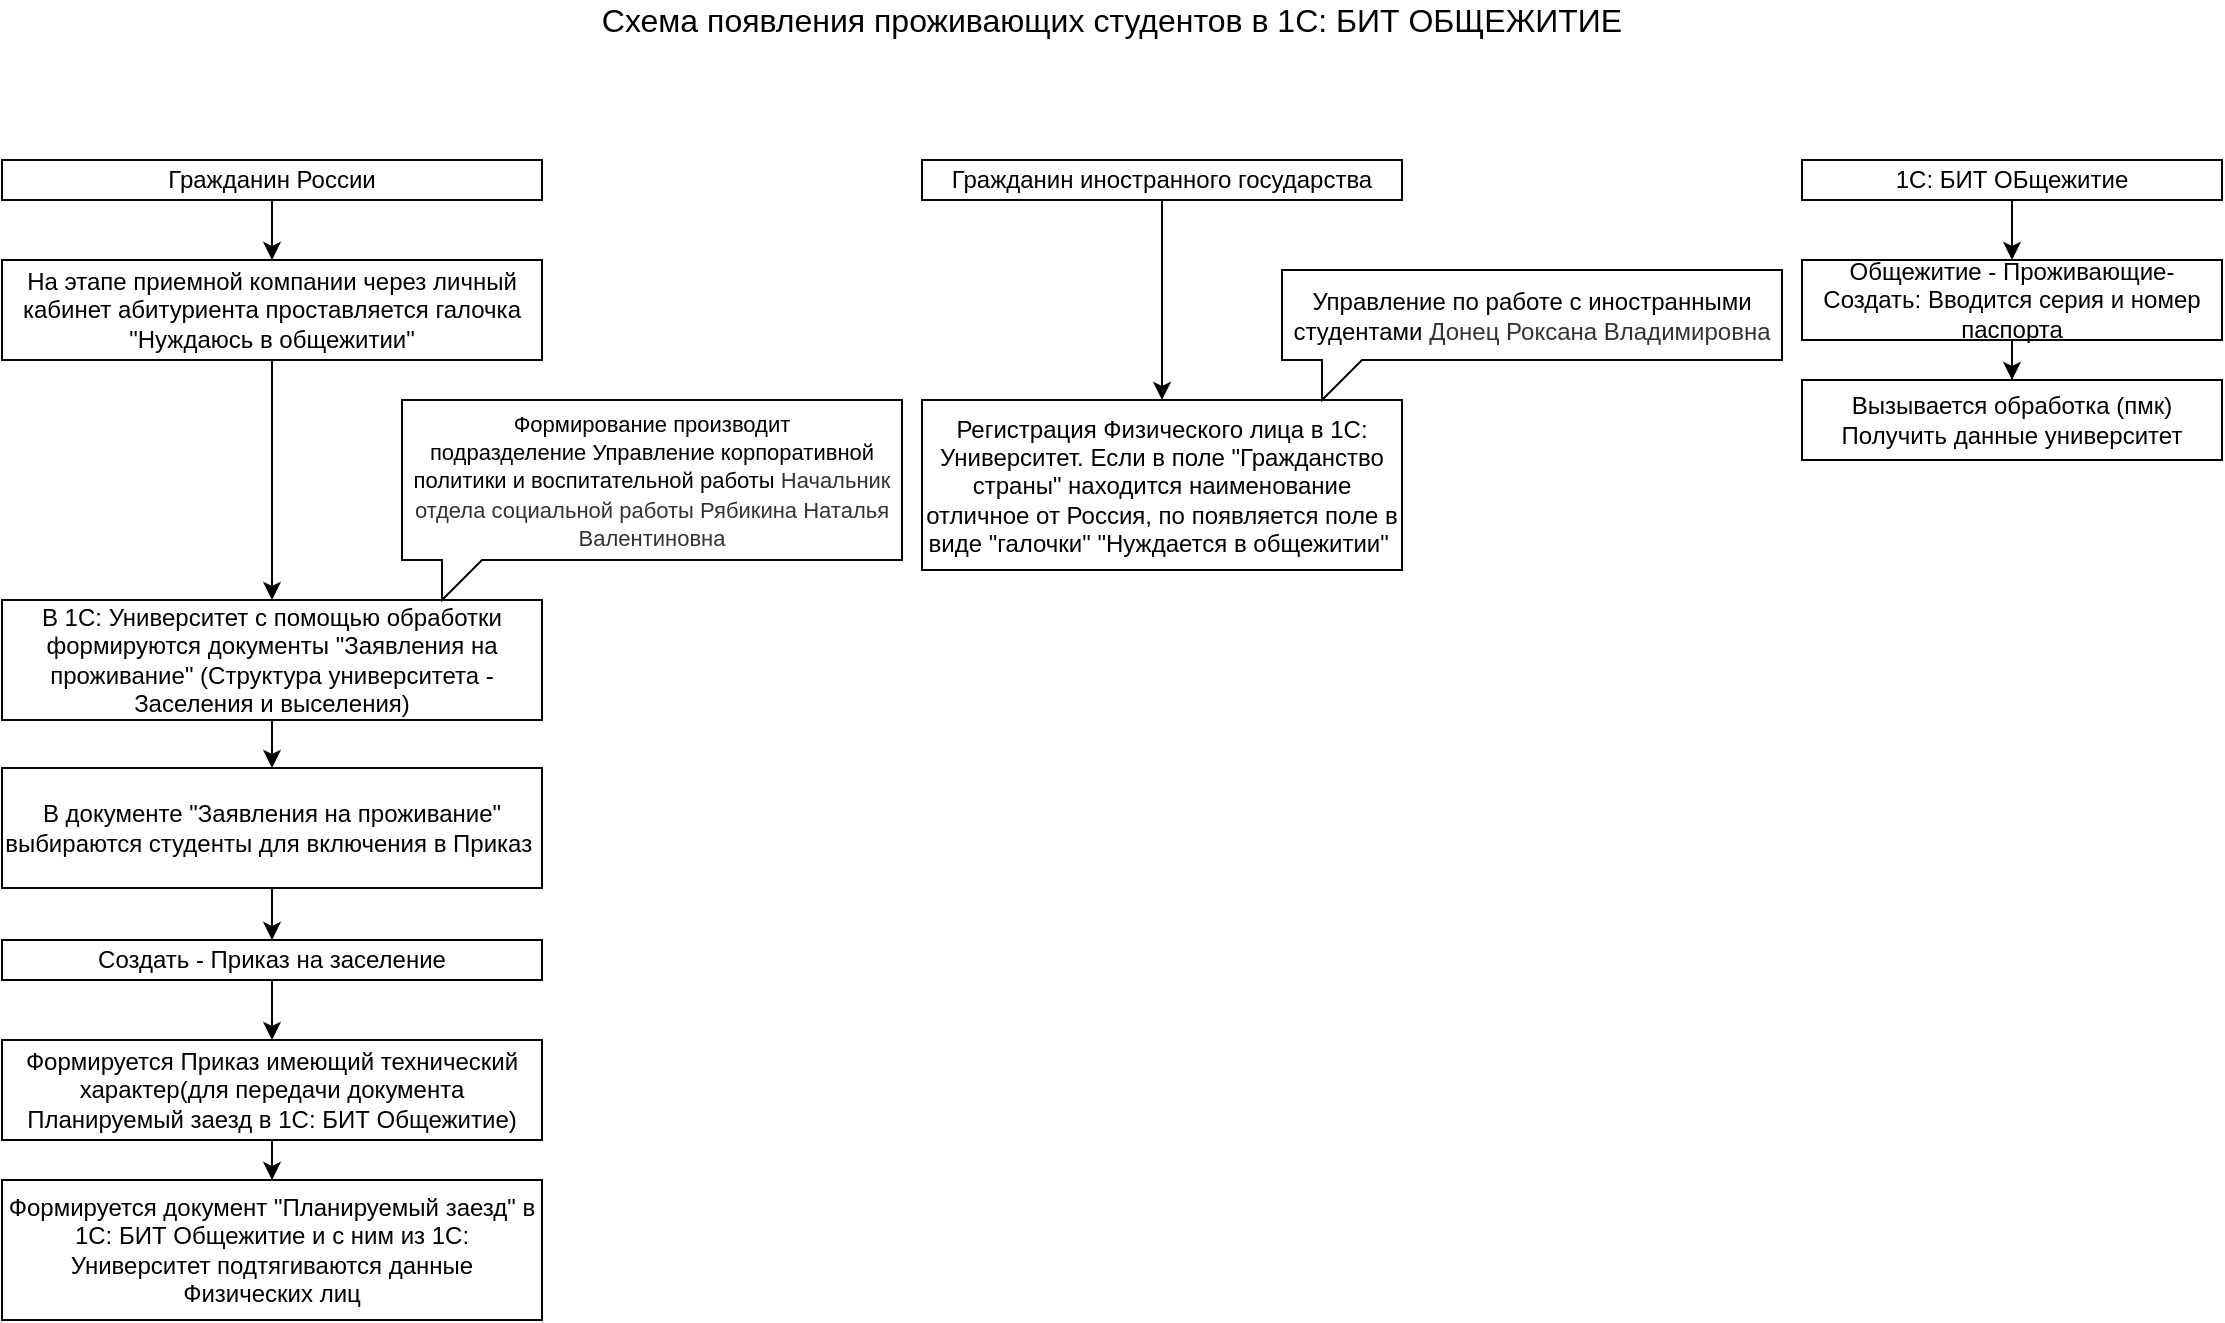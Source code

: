 <mxfile version="13.10.6" type="github">
  <diagram id="9D4_06RuPHcv2f0q0tR7" name="Page-1">
    <mxGraphModel dx="1248" dy="706" grid="1" gridSize="10" guides="1" tooltips="1" connect="1" arrows="1" fold="1" page="1" pageScale="1" pageWidth="1169" pageHeight="827" math="0" shadow="0">
      <root>
        <mxCell id="0" />
        <mxCell id="1" parent="0" />
        <mxCell id="odwM-vzNzOkf9QKxyUFN-6" style="edgeStyle=orthogonalEdgeStyle;rounded=0;orthogonalLoop=1;jettySize=auto;html=1;" edge="1" parent="1" source="odwM-vzNzOkf9QKxyUFN-1" target="odwM-vzNzOkf9QKxyUFN-5">
          <mxGeometry relative="1" as="geometry" />
        </mxCell>
        <mxCell id="odwM-vzNzOkf9QKxyUFN-1" value="Гражданин России" style="rounded=0;whiteSpace=wrap;html=1;" vertex="1" parent="1">
          <mxGeometry x="40" y="80" width="270" height="20" as="geometry" />
        </mxCell>
        <mxCell id="odwM-vzNzOkf9QKxyUFN-2" value="&lt;font style=&quot;font-size: 16px&quot;&gt;Схема появления проживающих студентов в 1С: БИТ ОБЩЕЖИТИЕ&lt;/font&gt;" style="text;html=1;strokeColor=none;fillColor=none;align=center;verticalAlign=middle;whiteSpace=wrap;rounded=0;" vertex="1" parent="1">
          <mxGeometry x="180" width="830" height="20" as="geometry" />
        </mxCell>
        <mxCell id="odwM-vzNzOkf9QKxyUFN-25" style="edgeStyle=orthogonalEdgeStyle;rounded=0;orthogonalLoop=1;jettySize=auto;html=1;" edge="1" parent="1" source="odwM-vzNzOkf9QKxyUFN-3" target="odwM-vzNzOkf9QKxyUFN-22">
          <mxGeometry relative="1" as="geometry" />
        </mxCell>
        <mxCell id="odwM-vzNzOkf9QKxyUFN-3" value="Гражданин иностранного государства" style="rounded=0;whiteSpace=wrap;html=1;" vertex="1" parent="1">
          <mxGeometry x="500" y="80" width="240" height="20" as="geometry" />
        </mxCell>
        <mxCell id="odwM-vzNzOkf9QKxyUFN-28" style="edgeStyle=orthogonalEdgeStyle;rounded=0;orthogonalLoop=1;jettySize=auto;html=1;" edge="1" parent="1" source="odwM-vzNzOkf9QKxyUFN-4" target="odwM-vzNzOkf9QKxyUFN-26">
          <mxGeometry relative="1" as="geometry" />
        </mxCell>
        <mxCell id="odwM-vzNzOkf9QKxyUFN-4" value="1С: БИТ ОБщежитие" style="rounded=0;whiteSpace=wrap;html=1;" vertex="1" parent="1">
          <mxGeometry x="940" y="80" width="210" height="20" as="geometry" />
        </mxCell>
        <mxCell id="odwM-vzNzOkf9QKxyUFN-8" style="edgeStyle=orthogonalEdgeStyle;rounded=0;orthogonalLoop=1;jettySize=auto;html=1;" edge="1" parent="1" source="odwM-vzNzOkf9QKxyUFN-5" target="odwM-vzNzOkf9QKxyUFN-7">
          <mxGeometry relative="1" as="geometry" />
        </mxCell>
        <mxCell id="odwM-vzNzOkf9QKxyUFN-5" value="На этапе приемной компании через личный кабинет абитуриента проставляется галочка &quot;Нуждаюсь в общежитии&quot;" style="rounded=0;whiteSpace=wrap;html=1;" vertex="1" parent="1">
          <mxGeometry x="40" y="130" width="270" height="50" as="geometry" />
        </mxCell>
        <mxCell id="odwM-vzNzOkf9QKxyUFN-15" style="edgeStyle=orthogonalEdgeStyle;rounded=0;orthogonalLoop=1;jettySize=auto;html=1;" edge="1" parent="1" source="odwM-vzNzOkf9QKxyUFN-7" target="odwM-vzNzOkf9QKxyUFN-9">
          <mxGeometry relative="1" as="geometry" />
        </mxCell>
        <mxCell id="odwM-vzNzOkf9QKxyUFN-7" value="В 1С: Университет с помощью обработки формируются документы &quot;Заявления на проживание&quot; (Структура университета - Заселения и выселения)" style="rounded=0;whiteSpace=wrap;html=1;" vertex="1" parent="1">
          <mxGeometry x="40" y="300" width="270" height="60" as="geometry" />
        </mxCell>
        <mxCell id="odwM-vzNzOkf9QKxyUFN-31" style="edgeStyle=orthogonalEdgeStyle;rounded=0;orthogonalLoop=1;jettySize=auto;html=1;" edge="1" parent="1" source="odwM-vzNzOkf9QKxyUFN-9" target="odwM-vzNzOkf9QKxyUFN-30">
          <mxGeometry relative="1" as="geometry" />
        </mxCell>
        <mxCell id="odwM-vzNzOkf9QKxyUFN-9" value="В документе &quot;Заявления на проживание&quot; выбираются студенты для включения в Приказ&amp;nbsp;" style="rounded=0;whiteSpace=wrap;html=1;" vertex="1" parent="1">
          <mxGeometry x="40" y="384" width="270" height="60" as="geometry" />
        </mxCell>
        <mxCell id="odwM-vzNzOkf9QKxyUFN-14" value="&lt;font style=&quot;font-size: 11px&quot;&gt;&lt;font style=&quot;font-size: 11px&quot;&gt;&lt;span style=&quot;background-color: rgb(255 , 255 , 255)&quot;&gt;Формирование производит подразделение&amp;nbsp;&lt;font style=&quot;font-size: 11px&quot;&gt;Управление корпоративной политики и воспитательной работы&lt;font style=&quot;font-size: 11px&quot;&gt;&amp;nbsp;&lt;/font&gt;&lt;/font&gt;&lt;/span&gt;&lt;span style=&quot;color: rgb(51 , 51 , 51) ; text-align: justify ; background-color: rgb(255 , 255 , 255)&quot;&gt;&lt;font style=&quot;font-size: 11px&quot;&gt;Начальник отдела социальной работы&amp;nbsp;&lt;/font&gt;&lt;/span&gt;&lt;/font&gt;&lt;span style=&quot;color: rgb(51 , 51 , 51) ; text-align: justify ; background-color: rgb(255 , 255 , 255)&quot;&gt;&lt;font style=&quot;font-size: 11px&quot;&gt;Рябикина Наталья Валентиновна&lt;/font&gt;&lt;/span&gt;&lt;/font&gt;" style="shape=callout;whiteSpace=wrap;html=1;perimeter=calloutPerimeter;size=20;position=0.08;position2=0.08;" vertex="1" parent="1">
          <mxGeometry x="240" y="200" width="250" height="100" as="geometry" />
        </mxCell>
        <mxCell id="odwM-vzNzOkf9QKxyUFN-19" style="edgeStyle=orthogonalEdgeStyle;rounded=0;orthogonalLoop=1;jettySize=auto;html=1;" edge="1" parent="1" source="odwM-vzNzOkf9QKxyUFN-16" target="odwM-vzNzOkf9QKxyUFN-18">
          <mxGeometry relative="1" as="geometry" />
        </mxCell>
        <mxCell id="odwM-vzNzOkf9QKxyUFN-16" value="Формируется Приказ имеющий технический характер(для передачи документа Планируемый заезд в 1С: БИТ Общежитие)" style="rounded=0;whiteSpace=wrap;html=1;" vertex="1" parent="1">
          <mxGeometry x="40" y="520" width="270" height="50" as="geometry" />
        </mxCell>
        <mxCell id="odwM-vzNzOkf9QKxyUFN-18" value="Формируется документ &quot;Планируемый заезд&quot; в 1С: БИТ Общежитие и с ним из 1С: Университет подтягиваются данные Физических лиц" style="rounded=0;whiteSpace=wrap;html=1;" vertex="1" parent="1">
          <mxGeometry x="40" y="590" width="270" height="70" as="geometry" />
        </mxCell>
        <mxCell id="odwM-vzNzOkf9QKxyUFN-22" value="&lt;font style=&quot;font-size: 12px ; background-color: rgb(255 , 255 , 255)&quot;&gt;&lt;span style=&quot;color: rgb(0 , 0 , 0) ; font-style: normal ; font-weight: 400 ; letter-spacing: normal ; text-align: center ; text-indent: 0px ; text-transform: none ; word-spacing: 0px ; display: inline ; float: none&quot;&gt;Регистрация Физического лица в 1С: Университет. Если в поле &quot;Гражданство страны&quot; находится наименование отличное от Россия, по появляется поле в виде &quot;галочки&quot; &quot;Нуждается в общежитии&quot;&amp;nbsp;&lt;/span&gt;&lt;br&gt;&lt;/font&gt;" style="rounded=0;whiteSpace=wrap;html=1;" vertex="1" parent="1">
          <mxGeometry x="500" y="200" width="240" height="85" as="geometry" />
        </mxCell>
        <mxCell id="odwM-vzNzOkf9QKxyUFN-23" value="&lt;span style=&quot;background-color: rgb(255 , 255 , 255)&quot;&gt;&lt;span&gt;Управление по работе с иностранными студентами&amp;nbsp;&lt;/span&gt;&lt;span style=&quot;color: rgb(51 , 51 , 51) ; text-align: justify&quot;&gt;Донец Роксана Владимировна&lt;/span&gt;&lt;/span&gt;" style="shape=callout;whiteSpace=wrap;html=1;perimeter=calloutPerimeter;size=20;position=0.08;position2=0.08;" vertex="1" parent="1">
          <mxGeometry x="680" y="135" width="250" height="65" as="geometry" />
        </mxCell>
        <mxCell id="odwM-vzNzOkf9QKxyUFN-24" style="edgeStyle=orthogonalEdgeStyle;rounded=0;orthogonalLoop=1;jettySize=auto;html=1;exitX=0.5;exitY=1;exitDx=0;exitDy=0;" edge="1" parent="1" source="odwM-vzNzOkf9QKxyUFN-22" target="odwM-vzNzOkf9QKxyUFN-22">
          <mxGeometry relative="1" as="geometry" />
        </mxCell>
        <mxCell id="odwM-vzNzOkf9QKxyUFN-29" style="edgeStyle=orthogonalEdgeStyle;rounded=0;orthogonalLoop=1;jettySize=auto;html=1;" edge="1" parent="1" source="odwM-vzNzOkf9QKxyUFN-26" target="odwM-vzNzOkf9QKxyUFN-27">
          <mxGeometry relative="1" as="geometry" />
        </mxCell>
        <mxCell id="odwM-vzNzOkf9QKxyUFN-26" value="Общежитие - Проживающие- Создать: Вводится серия и номер паспорта" style="rounded=0;whiteSpace=wrap;html=1;" vertex="1" parent="1">
          <mxGeometry x="940" y="130" width="210" height="40" as="geometry" />
        </mxCell>
        <mxCell id="odwM-vzNzOkf9QKxyUFN-27" value="Вызывается обработка (пмк) Получить данные университет" style="rounded=0;whiteSpace=wrap;html=1;" vertex="1" parent="1">
          <mxGeometry x="940" y="190" width="210" height="40" as="geometry" />
        </mxCell>
        <mxCell id="odwM-vzNzOkf9QKxyUFN-32" style="edgeStyle=orthogonalEdgeStyle;rounded=0;orthogonalLoop=1;jettySize=auto;html=1;entryX=0.5;entryY=0;entryDx=0;entryDy=0;" edge="1" parent="1" source="odwM-vzNzOkf9QKxyUFN-30" target="odwM-vzNzOkf9QKxyUFN-16">
          <mxGeometry relative="1" as="geometry" />
        </mxCell>
        <mxCell id="odwM-vzNzOkf9QKxyUFN-30" value="Создать - Приказ на заселение" style="rounded=0;whiteSpace=wrap;html=1;" vertex="1" parent="1">
          <mxGeometry x="40" y="470" width="270" height="20" as="geometry" />
        </mxCell>
      </root>
    </mxGraphModel>
  </diagram>
</mxfile>

